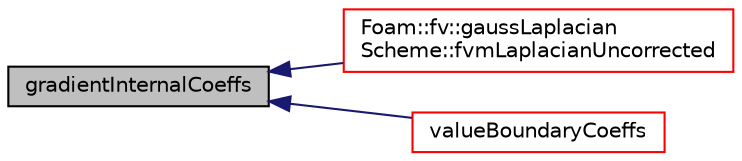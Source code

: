 digraph "gradientInternalCoeffs"
{
  bgcolor="transparent";
  edge [fontname="Helvetica",fontsize="10",labelfontname="Helvetica",labelfontsize="10"];
  node [fontname="Helvetica",fontsize="10",shape=record];
  rankdir="LR";
  Node1 [label="gradientInternalCoeffs",height=0.2,width=0.4,color="black", fillcolor="grey75", style="filled", fontcolor="black"];
  Node1 -> Node2 [dir="back",color="midnightblue",fontsize="10",style="solid",fontname="Helvetica"];
  Node2 [label="Foam::fv::gaussLaplacian\lScheme::fvmLaplacianUncorrected",height=0.2,width=0.4,color="red",URL="$a00916.html#ae2bfcc390fd0fe8c037f248421cbb5ec"];
  Node1 -> Node3 [dir="back",color="midnightblue",fontsize="10",style="solid",fontname="Helvetica"];
  Node3 [label="valueBoundaryCoeffs",height=0.2,width=0.4,color="red",URL="$a00896.html#af179b6e404dc8272550783f0ab23fa3c",tooltip="Return the matrix source coefficients corresponding to the. "];
}
